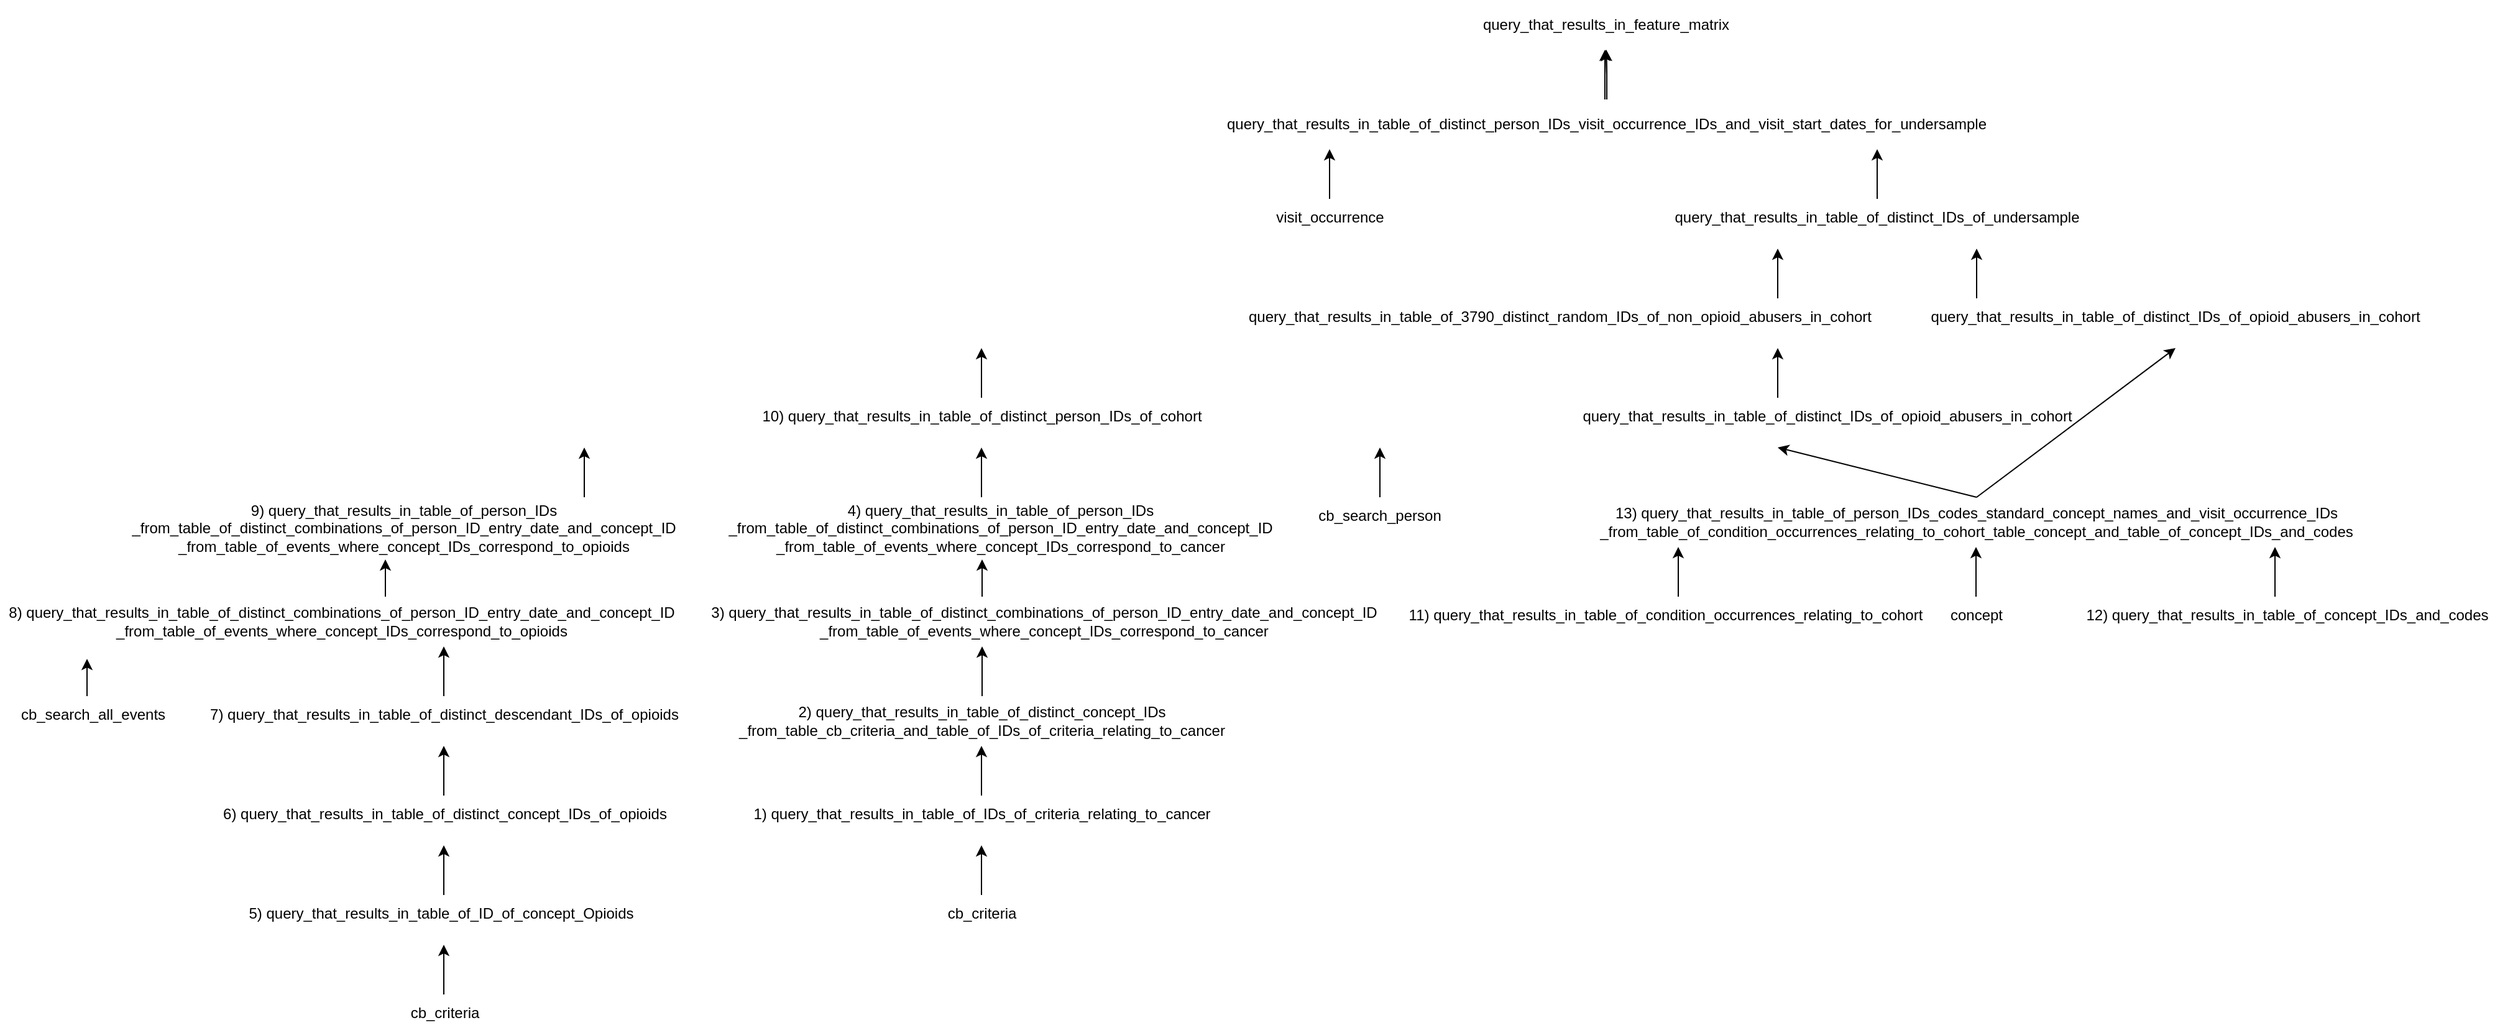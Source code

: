 <mxfile version="21.6.5" type="github">
  <diagram name="Page-1" id="g_CQs1NWIx2WSFLsqrLt">
    <mxGraphModel dx="2756" dy="1099" grid="1" gridSize="10" guides="1" tooltips="1" connect="1" arrows="1" fold="1" page="1" pageScale="1" pageWidth="850" pageHeight="1100" math="0" shadow="0">
      <root>
        <mxCell id="0" />
        <mxCell id="1" parent="0" />
        <mxCell id="DglnRcJ5g5Zxvro3vOS6-1" value="query_that_results_in_feature_matrix" style="text;html=1;strokeColor=none;fillColor=none;align=center;verticalAlign=middle;whiteSpace=wrap;rounded=0;" vertex="1" parent="1">
          <mxGeometry x="317" y="40" width="210" height="40" as="geometry" />
        </mxCell>
        <mxCell id="DglnRcJ5g5Zxvro3vOS6-4" value="" style="edgeStyle=orthogonalEdgeStyle;rounded=0;orthogonalLoop=1;jettySize=auto;html=1;" edge="1" parent="1" source="DglnRcJ5g5Zxvro3vOS6-2" target="DglnRcJ5g5Zxvro3vOS6-1">
          <mxGeometry relative="1" as="geometry" />
        </mxCell>
        <mxCell id="DglnRcJ5g5Zxvro3vOS6-8" value="" style="edgeStyle=orthogonalEdgeStyle;rounded=0;orthogonalLoop=1;jettySize=auto;html=1;" edge="1" parent="1" source="DglnRcJ5g5Zxvro3vOS6-2" target="DglnRcJ5g5Zxvro3vOS6-1">
          <mxGeometry relative="1" as="geometry" />
        </mxCell>
        <mxCell id="DglnRcJ5g5Zxvro3vOS6-2" value="query_that_results_in_table_of_distinct_person_IDs_visit_occurrence_IDs_and_visit_start_dates_for_undersample" style="text;html=1;strokeColor=none;fillColor=none;align=center;verticalAlign=middle;whiteSpace=wrap;rounded=0;" vertex="1" parent="1">
          <mxGeometry x="110" y="120" width="625" height="40" as="geometry" />
        </mxCell>
        <mxCell id="DglnRcJ5g5Zxvro3vOS6-3" value="" style="endArrow=classic;html=1;rounded=0;" edge="1" parent="1">
          <mxGeometry width="50" height="50" relative="1" as="geometry">
            <mxPoint x="421" y="120" as="sourcePoint" />
            <mxPoint x="421" y="80" as="targetPoint" />
          </mxGeometry>
        </mxCell>
        <mxCell id="DglnRcJ5g5Zxvro3vOS6-5" value="" style="endArrow=classic;html=1;rounded=0;" edge="1" parent="1">
          <mxGeometry width="50" height="50" relative="1" as="geometry">
            <mxPoint x="199.5" y="200" as="sourcePoint" />
            <mxPoint x="199.5" y="160" as="targetPoint" />
          </mxGeometry>
        </mxCell>
        <mxCell id="DglnRcJ5g5Zxvro3vOS6-6" value="" style="endArrow=classic;html=1;rounded=0;" edge="1" parent="1">
          <mxGeometry width="50" height="50" relative="1" as="geometry">
            <mxPoint x="640" y="200" as="sourcePoint" />
            <mxPoint x="640" y="160" as="targetPoint" />
          </mxGeometry>
        </mxCell>
        <mxCell id="DglnRcJ5g5Zxvro3vOS6-7" value="visit_occurrence" style="text;html=1;strokeColor=none;fillColor=none;align=center;verticalAlign=middle;whiteSpace=wrap;rounded=0;" vertex="1" parent="1">
          <mxGeometry x="150" y="200" width="100" height="30" as="geometry" />
        </mxCell>
        <mxCell id="DglnRcJ5g5Zxvro3vOS6-9" value="query_that_results_in_table_of_distinct_IDs_of_undersample" style="text;html=1;strokeColor=none;fillColor=none;align=center;verticalAlign=middle;whiteSpace=wrap;rounded=0;" vertex="1" parent="1">
          <mxGeometry x="470" y="200" width="340" height="30" as="geometry" />
        </mxCell>
        <mxCell id="DglnRcJ5g5Zxvro3vOS6-11" value="query_that_results_in_table_of_3790_distinct_random_IDs_of_non_opioid_abusers_in_cohort" style="text;html=1;strokeColor=none;fillColor=none;align=center;verticalAlign=middle;whiteSpace=wrap;rounded=0;" vertex="1" parent="1">
          <mxGeometry x="130" y="280" width="510" height="30" as="geometry" />
        </mxCell>
        <mxCell id="DglnRcJ5g5Zxvro3vOS6-14" value="" style="endArrow=classic;html=1;rounded=0;" edge="1" parent="1">
          <mxGeometry width="50" height="50" relative="1" as="geometry">
            <mxPoint x="560" y="280" as="sourcePoint" />
            <mxPoint x="560" y="240" as="targetPoint" />
          </mxGeometry>
        </mxCell>
        <mxCell id="DglnRcJ5g5Zxvro3vOS6-15" value="" style="endArrow=classic;html=1;rounded=0;" edge="1" parent="1">
          <mxGeometry width="50" height="50" relative="1" as="geometry">
            <mxPoint x="720" y="280" as="sourcePoint" />
            <mxPoint x="720" y="240" as="targetPoint" />
          </mxGeometry>
        </mxCell>
        <mxCell id="DglnRcJ5g5Zxvro3vOS6-16" value="query_that_results_in_table_of_distinct_IDs_of_opioid_abusers_in_cohort" style="text;html=1;strokeColor=none;fillColor=none;align=center;verticalAlign=middle;whiteSpace=wrap;rounded=0;" vertex="1" parent="1">
          <mxGeometry x="680" y="280" width="400" height="30" as="geometry" />
        </mxCell>
        <mxCell id="DglnRcJ5g5Zxvro3vOS6-17" value="" style="endArrow=classic;html=1;rounded=0;" edge="1" parent="1">
          <mxGeometry width="50" height="50" relative="1" as="geometry">
            <mxPoint x="560" y="360" as="sourcePoint" />
            <mxPoint x="560" y="320" as="targetPoint" />
          </mxGeometry>
        </mxCell>
        <mxCell id="DglnRcJ5g5Zxvro3vOS6-18" value="" style="endArrow=classic;html=1;rounded=0;" edge="1" parent="1">
          <mxGeometry width="50" height="50" relative="1" as="geometry">
            <mxPoint x="-80.5" y="360" as="sourcePoint" />
            <mxPoint x="-80.5" y="320" as="targetPoint" />
          </mxGeometry>
        </mxCell>
        <mxCell id="DglnRcJ5g5Zxvro3vOS6-19" value="10) query_that_results_in_table_of_distinct_person_IDs_of_cohort" style="text;html=1;strokeColor=none;fillColor=none;align=center;verticalAlign=middle;whiteSpace=wrap;rounded=0;" vertex="1" parent="1">
          <mxGeometry x="-265" y="360" width="370" height="30" as="geometry" />
        </mxCell>
        <mxCell id="DglnRcJ5g5Zxvro3vOS6-20" value="query_that_results_in_table_of_distinct_IDs_of_opioid_abusers_in_cohort" style="text;html=1;strokeColor=none;fillColor=none;align=center;verticalAlign=middle;whiteSpace=wrap;rounded=0;" vertex="1" parent="1">
          <mxGeometry x="400" y="360" width="400" height="30" as="geometry" />
        </mxCell>
        <mxCell id="DglnRcJ5g5Zxvro3vOS6-22" value="" style="endArrow=classic;html=1;rounded=0;" edge="1" parent="1">
          <mxGeometry width="50" height="50" relative="1" as="geometry">
            <mxPoint x="720" y="440" as="sourcePoint" />
            <mxPoint x="560" y="400" as="targetPoint" />
          </mxGeometry>
        </mxCell>
        <mxCell id="DglnRcJ5g5Zxvro3vOS6-23" value="" style="endArrow=classic;html=1;rounded=0;" edge="1" parent="1">
          <mxGeometry width="50" height="50" relative="1" as="geometry">
            <mxPoint x="720" y="440" as="sourcePoint" />
            <mxPoint x="880" y="320" as="targetPoint" />
          </mxGeometry>
        </mxCell>
        <mxCell id="DglnRcJ5g5Zxvro3vOS6-24" value="13) query_that_results_in_table_of_person_IDs_codes_standard_concept_names_and_visit_occurrence_IDs&lt;br&gt;_from_table_of_condition_occurrences_relating_to_cohort_table_concept_and_table_of_concept_IDs_and_codes" style="text;html=1;strokeColor=none;fillColor=none;align=center;verticalAlign=middle;whiteSpace=wrap;rounded=0;" vertex="1" parent="1">
          <mxGeometry x="410" y="440" width="620" height="40" as="geometry" />
        </mxCell>
        <mxCell id="DglnRcJ5g5Zxvro3vOS6-28" value="" style="endArrow=classic;html=1;rounded=0;" edge="1" parent="1">
          <mxGeometry width="50" height="50" relative="1" as="geometry">
            <mxPoint x="480" y="520" as="sourcePoint" />
            <mxPoint x="480" y="480" as="targetPoint" />
          </mxGeometry>
        </mxCell>
        <mxCell id="DglnRcJ5g5Zxvro3vOS6-29" value="11) query_that_results_in_table_of_condition_occurrences_relating_to_cohort" style="text;html=1;strokeColor=none;fillColor=none;align=center;verticalAlign=middle;whiteSpace=wrap;rounded=0;" vertex="1" parent="1">
          <mxGeometry x="260" y="520" width="420" height="30" as="geometry" />
        </mxCell>
        <mxCell id="DglnRcJ5g5Zxvro3vOS6-30" value="" style="endArrow=classic;html=1;rounded=0;" edge="1" parent="1">
          <mxGeometry width="50" height="50" relative="1" as="geometry">
            <mxPoint x="960" y="520" as="sourcePoint" />
            <mxPoint x="960" y="480" as="targetPoint" />
          </mxGeometry>
        </mxCell>
        <mxCell id="DglnRcJ5g5Zxvro3vOS6-31" value="" style="endArrow=classic;html=1;rounded=0;" edge="1" parent="1">
          <mxGeometry width="50" height="50" relative="1" as="geometry">
            <mxPoint x="719.5" y="520" as="sourcePoint" />
            <mxPoint x="719.5" y="480" as="targetPoint" />
          </mxGeometry>
        </mxCell>
        <mxCell id="DglnRcJ5g5Zxvro3vOS6-32" value="concept" style="text;html=1;strokeColor=none;fillColor=none;align=center;verticalAlign=middle;whiteSpace=wrap;rounded=0;" vertex="1" parent="1">
          <mxGeometry x="690" y="520" width="60" height="30" as="geometry" />
        </mxCell>
        <mxCell id="DglnRcJ5g5Zxvro3vOS6-33" value="12) query_that_results_in_table_of_concept_IDs_and_codes" style="text;html=1;strokeColor=none;fillColor=none;align=center;verticalAlign=middle;whiteSpace=wrap;rounded=0;" vertex="1" parent="1">
          <mxGeometry x="800" y="520" width="340" height="30" as="geometry" />
        </mxCell>
        <mxCell id="DglnRcJ5g5Zxvro3vOS6-35" value="" style="endArrow=classic;html=1;rounded=0;" edge="1" parent="1">
          <mxGeometry width="50" height="50" relative="1" as="geometry">
            <mxPoint x="240" y="440" as="sourcePoint" />
            <mxPoint x="240" y="400" as="targetPoint" />
          </mxGeometry>
        </mxCell>
        <mxCell id="DglnRcJ5g5Zxvro3vOS6-36" value="cb_search_person" style="text;html=1;strokeColor=none;fillColor=none;align=center;verticalAlign=middle;whiteSpace=wrap;rounded=0;" vertex="1" parent="1">
          <mxGeometry x="210" y="440" width="60" height="30" as="geometry" />
        </mxCell>
        <mxCell id="DglnRcJ5g5Zxvro3vOS6-37" value="" style="endArrow=classic;html=1;rounded=0;" edge="1" parent="1">
          <mxGeometry width="50" height="50" relative="1" as="geometry">
            <mxPoint x="-80.5" y="440" as="sourcePoint" />
            <mxPoint x="-80.5" y="400" as="targetPoint" />
          </mxGeometry>
        </mxCell>
        <mxCell id="DglnRcJ5g5Zxvro3vOS6-38" value="4) query_that_results_in_table_of_person_IDs&lt;br&gt;_from_table_of_distinct_combinations_of_person_ID_entry_date_and_concept_ID&lt;br&gt;_from_table_of_events_where_concept_IDs_correspond_to_cancer" style="text;html=1;strokeColor=none;fillColor=none;align=center;verticalAlign=middle;whiteSpace=wrap;rounded=0;" vertex="1" parent="1">
          <mxGeometry x="-290" y="440" width="450" height="50" as="geometry" />
        </mxCell>
        <mxCell id="DglnRcJ5g5Zxvro3vOS6-39" value="" style="endArrow=classic;html=1;rounded=0;" edge="1" parent="1">
          <mxGeometry width="50" height="50" relative="1" as="geometry">
            <mxPoint x="-400" y="440" as="sourcePoint" />
            <mxPoint x="-400" y="400" as="targetPoint" />
          </mxGeometry>
        </mxCell>
        <mxCell id="DglnRcJ5g5Zxvro3vOS6-40" value="9) query_that_results_in_table_of_person_IDs&lt;br&gt;_from_table_of_distinct_combinations_of_person_ID_entry_date_and_concept_ID&lt;br&gt;_from_table_of_events_where_concept_IDs_correspond_to_opioids" style="text;html=1;strokeColor=none;fillColor=none;align=center;verticalAlign=middle;whiteSpace=wrap;rounded=0;" vertex="1" parent="1">
          <mxGeometry x="-770" y="440" width="450" height="50" as="geometry" />
        </mxCell>
        <mxCell id="DglnRcJ5g5Zxvro3vOS6-41" value="3) query_that_results_in_table_of_distinct_combinations_of_person_ID_entry_date_and_concept_ID&lt;br&gt;_from_table_of_events_where_concept_IDs_correspond_to_cancer" style="text;html=1;strokeColor=none;fillColor=none;align=center;verticalAlign=middle;whiteSpace=wrap;rounded=0;" vertex="1" parent="1">
          <mxGeometry x="-300" y="520" width="540" height="40" as="geometry" />
        </mxCell>
        <mxCell id="DglnRcJ5g5Zxvro3vOS6-42" value="" style="endArrow=classic;html=1;rounded=0;" edge="1" parent="1">
          <mxGeometry width="50" height="50" relative="1" as="geometry">
            <mxPoint x="-80" y="520" as="sourcePoint" />
            <mxPoint x="-80" y="490" as="targetPoint" />
          </mxGeometry>
        </mxCell>
        <mxCell id="DglnRcJ5g5Zxvro3vOS6-43" value="" style="endArrow=classic;html=1;rounded=0;" edge="1" parent="1">
          <mxGeometry width="50" height="50" relative="1" as="geometry">
            <mxPoint x="-560" y="520" as="sourcePoint" />
            <mxPoint x="-560" y="490" as="targetPoint" />
          </mxGeometry>
        </mxCell>
        <mxCell id="DglnRcJ5g5Zxvro3vOS6-45" value="8) query_that_results_in_table_of_distinct_combinations_of_person_ID_entry_date_and_concept_ID&lt;br&gt;_from_table_of_events_where_concept_IDs_correspond_to_opioids" style="text;html=1;strokeColor=none;fillColor=none;align=center;verticalAlign=middle;whiteSpace=wrap;rounded=0;" vertex="1" parent="1">
          <mxGeometry x="-870" y="520" width="550" height="40" as="geometry" />
        </mxCell>
        <mxCell id="DglnRcJ5g5Zxvro3vOS6-46" value="" style="endArrow=classic;html=1;rounded=0;" edge="1" parent="1">
          <mxGeometry width="50" height="50" relative="1" as="geometry">
            <mxPoint x="-80" y="600" as="sourcePoint" />
            <mxPoint x="-80" y="560" as="targetPoint" />
          </mxGeometry>
        </mxCell>
        <mxCell id="DglnRcJ5g5Zxvro3vOS6-47" value="2) query_that_results_in_table_of_distinct_concept_IDs&lt;br&gt;_from_table_cb_criteria_and_table_of_IDs_of_criteria_relating_to_cancer" style="text;html=1;strokeColor=none;fillColor=none;align=center;verticalAlign=middle;whiteSpace=wrap;rounded=0;" vertex="1" parent="1">
          <mxGeometry x="-280" y="600" width="400" height="40" as="geometry" />
        </mxCell>
        <mxCell id="DglnRcJ5g5Zxvro3vOS6-48" value="" style="endArrow=classic;html=1;rounded=0;" edge="1" parent="1">
          <mxGeometry width="50" height="50" relative="1" as="geometry">
            <mxPoint x="-80.5" y="680" as="sourcePoint" />
            <mxPoint x="-80.5" y="640" as="targetPoint" />
          </mxGeometry>
        </mxCell>
        <mxCell id="DglnRcJ5g5Zxvro3vOS6-49" value="1) query_that_results_in_table_of_IDs_of_criteria_relating_to_cancer" style="text;html=1;strokeColor=none;fillColor=none;align=center;verticalAlign=middle;whiteSpace=wrap;rounded=0;" vertex="1" parent="1">
          <mxGeometry x="-270" y="680" width="380" height="30" as="geometry" />
        </mxCell>
        <mxCell id="DglnRcJ5g5Zxvro3vOS6-50" value="" style="endArrow=classic;html=1;rounded=0;" edge="1" parent="1">
          <mxGeometry width="50" height="50" relative="1" as="geometry">
            <mxPoint x="-513" y="760" as="sourcePoint" />
            <mxPoint x="-513" y="720" as="targetPoint" />
          </mxGeometry>
        </mxCell>
        <mxCell id="DglnRcJ5g5Zxvro3vOS6-51" value="5) query_that_results_in_table_of_ID_of_concept_Opioids" style="text;html=1;strokeColor=none;fillColor=none;align=center;verticalAlign=middle;whiteSpace=wrap;rounded=0;" vertex="1" parent="1">
          <mxGeometry x="-705" y="760" width="380" height="30" as="geometry" />
        </mxCell>
        <mxCell id="DglnRcJ5g5Zxvro3vOS6-52" value="" style="endArrow=classic;html=1;rounded=0;" edge="1" parent="1">
          <mxGeometry width="50" height="50" relative="1" as="geometry">
            <mxPoint x="-513" y="680" as="sourcePoint" />
            <mxPoint x="-513" y="640" as="targetPoint" />
          </mxGeometry>
        </mxCell>
        <mxCell id="DglnRcJ5g5Zxvro3vOS6-53" value="6) query_that_results_in_table_of_distinct_concept_IDs_of_opioids" style="text;html=1;strokeColor=none;fillColor=none;align=center;verticalAlign=middle;whiteSpace=wrap;rounded=0;" vertex="1" parent="1">
          <mxGeometry x="-697.5" y="680" width="370" height="30" as="geometry" />
        </mxCell>
        <mxCell id="DglnRcJ5g5Zxvro3vOS6-54" value="" style="endArrow=classic;html=1;rounded=0;" edge="1" parent="1">
          <mxGeometry width="50" height="50" relative="1" as="geometry">
            <mxPoint x="-513" y="600" as="sourcePoint" />
            <mxPoint x="-513" y="560" as="targetPoint" />
          </mxGeometry>
        </mxCell>
        <mxCell id="DglnRcJ5g5Zxvro3vOS6-55" value="7) query_that_results_in_table_of_distinct_descendant_IDs_of_opioids" style="text;html=1;strokeColor=none;fillColor=none;align=center;verticalAlign=middle;whiteSpace=wrap;rounded=0;" vertex="1" parent="1">
          <mxGeometry x="-705" y="600" width="385" height="30" as="geometry" />
        </mxCell>
        <mxCell id="DglnRcJ5g5Zxvro3vOS6-56" value="cb_search_all_events" style="text;html=1;strokeColor=none;fillColor=none;align=center;verticalAlign=middle;whiteSpace=wrap;rounded=0;" vertex="1" parent="1">
          <mxGeometry x="-860" y="600" width="130" height="30" as="geometry" />
        </mxCell>
        <mxCell id="DglnRcJ5g5Zxvro3vOS6-57" value="" style="endArrow=classic;html=1;rounded=0;" edge="1" parent="1">
          <mxGeometry width="50" height="50" relative="1" as="geometry">
            <mxPoint x="-800" y="600" as="sourcePoint" />
            <mxPoint x="-800" y="570" as="targetPoint" />
          </mxGeometry>
        </mxCell>
        <mxCell id="DglnRcJ5g5Zxvro3vOS6-59" value="" style="endArrow=classic;html=1;rounded=0;" edge="1" parent="1">
          <mxGeometry width="50" height="50" relative="1" as="geometry">
            <mxPoint x="-80.5" y="760" as="sourcePoint" />
            <mxPoint x="-80.5" y="720" as="targetPoint" />
          </mxGeometry>
        </mxCell>
        <mxCell id="DglnRcJ5g5Zxvro3vOS6-60" value="cb_criteria" style="text;html=1;strokeColor=none;fillColor=none;align=center;verticalAlign=middle;whiteSpace=wrap;rounded=0;" vertex="1" parent="1">
          <mxGeometry x="-115" y="760" width="70" height="30" as="geometry" />
        </mxCell>
        <mxCell id="DglnRcJ5g5Zxvro3vOS6-61" value="" style="endArrow=classic;html=1;rounded=0;" edge="1" parent="1">
          <mxGeometry width="50" height="50" relative="1" as="geometry">
            <mxPoint x="-513" y="840" as="sourcePoint" />
            <mxPoint x="-513" y="800" as="targetPoint" />
          </mxGeometry>
        </mxCell>
        <mxCell id="DglnRcJ5g5Zxvro3vOS6-62" value="cb_criteria" style="text;html=1;strokeColor=none;fillColor=none;align=center;verticalAlign=middle;whiteSpace=wrap;rounded=0;" vertex="1" parent="1">
          <mxGeometry x="-547.5" y="840" width="70" height="30" as="geometry" />
        </mxCell>
      </root>
    </mxGraphModel>
  </diagram>
</mxfile>
